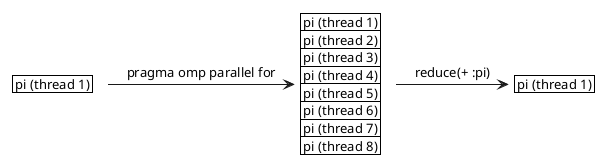 @startuml
<style>
note {
    backgroundcolor white
    shadowing 0
    linecolor transparent
}
</style>


note as pi
    | pi (thread 1) |
end note

note as t1
    | pi (thread 1) |
    | pi (thread 2) |
    | pi (thread 3) |
    | pi (thread 4) |
    | pi (thread 5) |
    | pi (thread 6) |
    | pi (thread 7) |
    | pi (thread 8) |
end note

note as pi2
    | pi (thread 1) |
end note

pi -r-> t1: pragma omp parallel for
t1 -r-> pi2: reduce(+ :pi)

@enduml